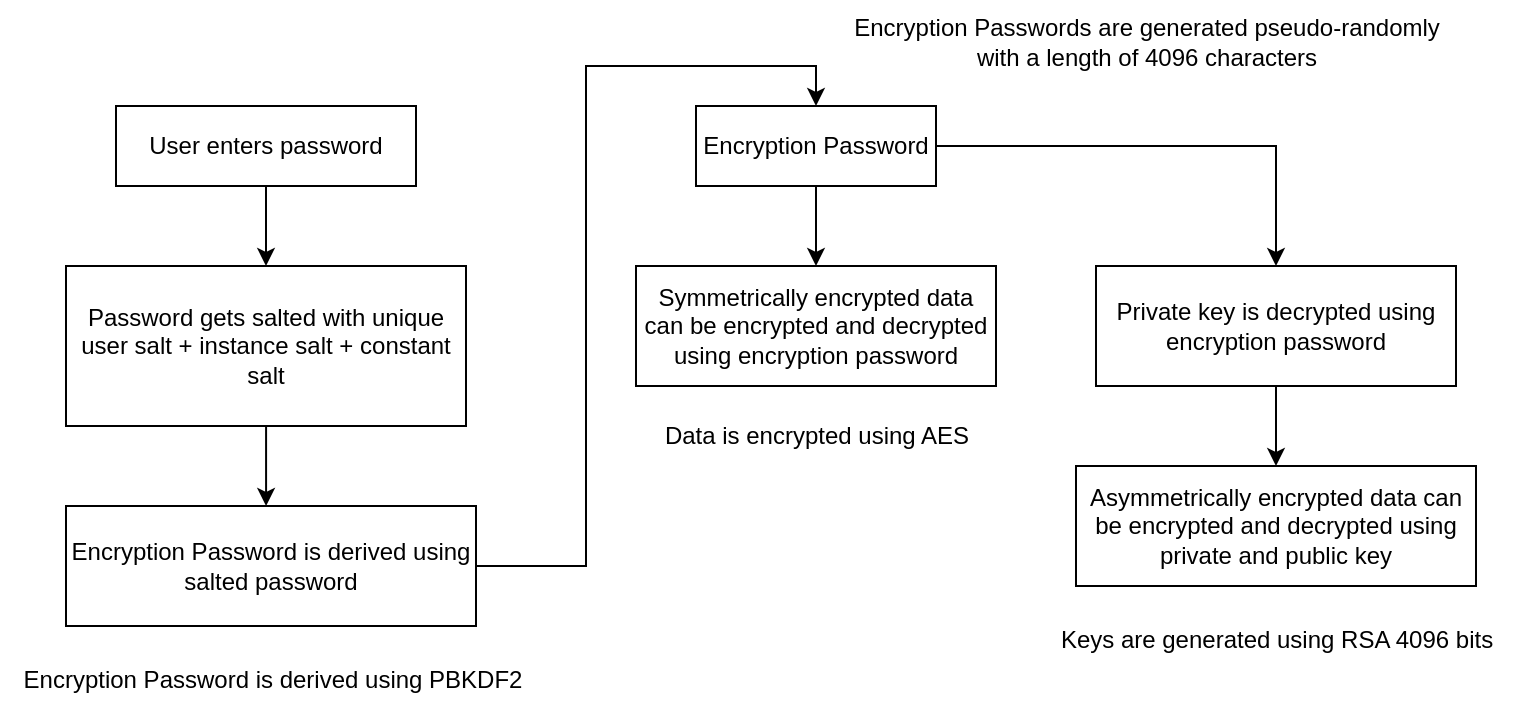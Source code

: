 <mxfile version="20.7.4" type="device"><diagram id="0m0Wk9QBd3KOZ6xJ0Sey" name="Page-1"><mxGraphModel dx="989" dy="554" grid="0" gridSize="10" guides="1" tooltips="1" connect="1" arrows="1" fold="1" page="1" pageScale="1" pageWidth="800" pageHeight="400" math="0" shadow="0"><root><mxCell id="0"/><mxCell id="1" parent="0"/><mxCell id="6CDloUs_SPasFfzZ7v53-6" style="edgeStyle=orthogonalEdgeStyle;rounded=0;orthogonalLoop=1;jettySize=auto;html=1;entryX=0.488;entryY=0;entryDx=0;entryDy=0;entryPerimeter=0;" edge="1" parent="1" source="6CDloUs_SPasFfzZ7v53-2" target="6CDloUs_SPasFfzZ7v53-5"><mxGeometry relative="1" as="geometry"><mxPoint x="148" y="260" as="targetPoint"/></mxGeometry></mxCell><mxCell id="6CDloUs_SPasFfzZ7v53-2" value="Password gets salted with unique user salt + instance salt + constant salt" style="rounded=0;whiteSpace=wrap;html=1;" vertex="1" parent="1"><mxGeometry x="48" y="160" width="200" height="80" as="geometry"/></mxCell><mxCell id="6CDloUs_SPasFfzZ7v53-4" style="edgeStyle=orthogonalEdgeStyle;rounded=0;orthogonalLoop=1;jettySize=auto;html=1;" edge="1" parent="1" source="6CDloUs_SPasFfzZ7v53-3" target="6CDloUs_SPasFfzZ7v53-2"><mxGeometry relative="1" as="geometry"/></mxCell><mxCell id="6CDloUs_SPasFfzZ7v53-3" value="User enters password" style="rounded=0;whiteSpace=wrap;html=1;" vertex="1" parent="1"><mxGeometry x="73" y="80" width="150" height="40" as="geometry"/></mxCell><mxCell id="6CDloUs_SPasFfzZ7v53-8" style="edgeStyle=orthogonalEdgeStyle;rounded=0;orthogonalLoop=1;jettySize=auto;html=1;entryX=0.5;entryY=0;entryDx=0;entryDy=0;" edge="1" parent="1" source="6CDloUs_SPasFfzZ7v53-5" target="6CDloUs_SPasFfzZ7v53-7"><mxGeometry relative="1" as="geometry"/></mxCell><mxCell id="6CDloUs_SPasFfzZ7v53-5" value="Encryption Password is derived using salted password" style="rounded=0;whiteSpace=wrap;html=1;" vertex="1" parent="1"><mxGeometry x="48" y="280" width="205" height="60" as="geometry"/></mxCell><mxCell id="6CDloUs_SPasFfzZ7v53-11" style="edgeStyle=orthogonalEdgeStyle;rounded=0;orthogonalLoop=1;jettySize=auto;html=1;" edge="1" parent="1" source="6CDloUs_SPasFfzZ7v53-7" target="6CDloUs_SPasFfzZ7v53-9"><mxGeometry relative="1" as="geometry"/></mxCell><mxCell id="6CDloUs_SPasFfzZ7v53-13" style="edgeStyle=orthogonalEdgeStyle;rounded=0;orthogonalLoop=1;jettySize=auto;html=1;" edge="1" parent="1" source="6CDloUs_SPasFfzZ7v53-7" target="6CDloUs_SPasFfzZ7v53-12"><mxGeometry relative="1" as="geometry"/></mxCell><mxCell id="6CDloUs_SPasFfzZ7v53-7" value="Encryption Password" style="rounded=0;whiteSpace=wrap;html=1;" vertex="1" parent="1"><mxGeometry x="363" y="80" width="120" height="40" as="geometry"/></mxCell><mxCell id="6CDloUs_SPasFfzZ7v53-9" value="Symmetrically encrypted data can be encrypted and decrypted using encryption password" style="rounded=0;whiteSpace=wrap;html=1;" vertex="1" parent="1"><mxGeometry x="333" y="160" width="180" height="60" as="geometry"/></mxCell><mxCell id="6CDloUs_SPasFfzZ7v53-15" style="edgeStyle=orthogonalEdgeStyle;rounded=0;orthogonalLoop=1;jettySize=auto;html=1;entryX=0.5;entryY=0;entryDx=0;entryDy=0;" edge="1" parent="1" source="6CDloUs_SPasFfzZ7v53-12" target="6CDloUs_SPasFfzZ7v53-14"><mxGeometry relative="1" as="geometry"/></mxCell><mxCell id="6CDloUs_SPasFfzZ7v53-12" value="Private key is decrypted using encryption password" style="rounded=0;whiteSpace=wrap;html=1;" vertex="1" parent="1"><mxGeometry x="563" y="160" width="180" height="60" as="geometry"/></mxCell><mxCell id="6CDloUs_SPasFfzZ7v53-14" value="Asymmetrically encrypted data can be encrypted and decrypted using private and public key" style="rounded=0;whiteSpace=wrap;html=1;" vertex="1" parent="1"><mxGeometry x="553" y="260" width="200" height="60" as="geometry"/></mxCell><mxCell id="6CDloUs_SPasFfzZ7v53-16" value="Encryption Password is derived using PBKDF2" style="text;html=1;align=center;verticalAlign=middle;resizable=0;points=[];autosize=1;strokeColor=none;fillColor=none;" vertex="1" parent="1"><mxGeometry x="15.5" y="352" width="270" height="30" as="geometry"/></mxCell><mxCell id="6CDloUs_SPasFfzZ7v53-17" value="Data is encrypted using AES" style="text;html=1;align=center;verticalAlign=middle;resizable=0;points=[];autosize=1;strokeColor=none;fillColor=none;" vertex="1" parent="1"><mxGeometry x="333" y="230" width="180" height="30" as="geometry"/></mxCell><mxCell id="6CDloUs_SPasFfzZ7v53-18" value="Keys are generated using RSA 4096 bits" style="text;html=1;align=center;verticalAlign=middle;resizable=0;points=[];autosize=1;strokeColor=none;fillColor=none;" vertex="1" parent="1"><mxGeometry x="533" y="332" width="240" height="30" as="geometry"/></mxCell><mxCell id="6CDloUs_SPasFfzZ7v53-21" value="Encryption Passwords are generated pseudo-randomly&lt;br&gt;with a length of 4096 characters" style="text;html=1;align=center;verticalAlign=middle;resizable=0;points=[];autosize=1;strokeColor=none;fillColor=none;" vertex="1" parent="1"><mxGeometry x="432" y="27" width="311" height="41" as="geometry"/></mxCell></root></mxGraphModel></diagram></mxfile>